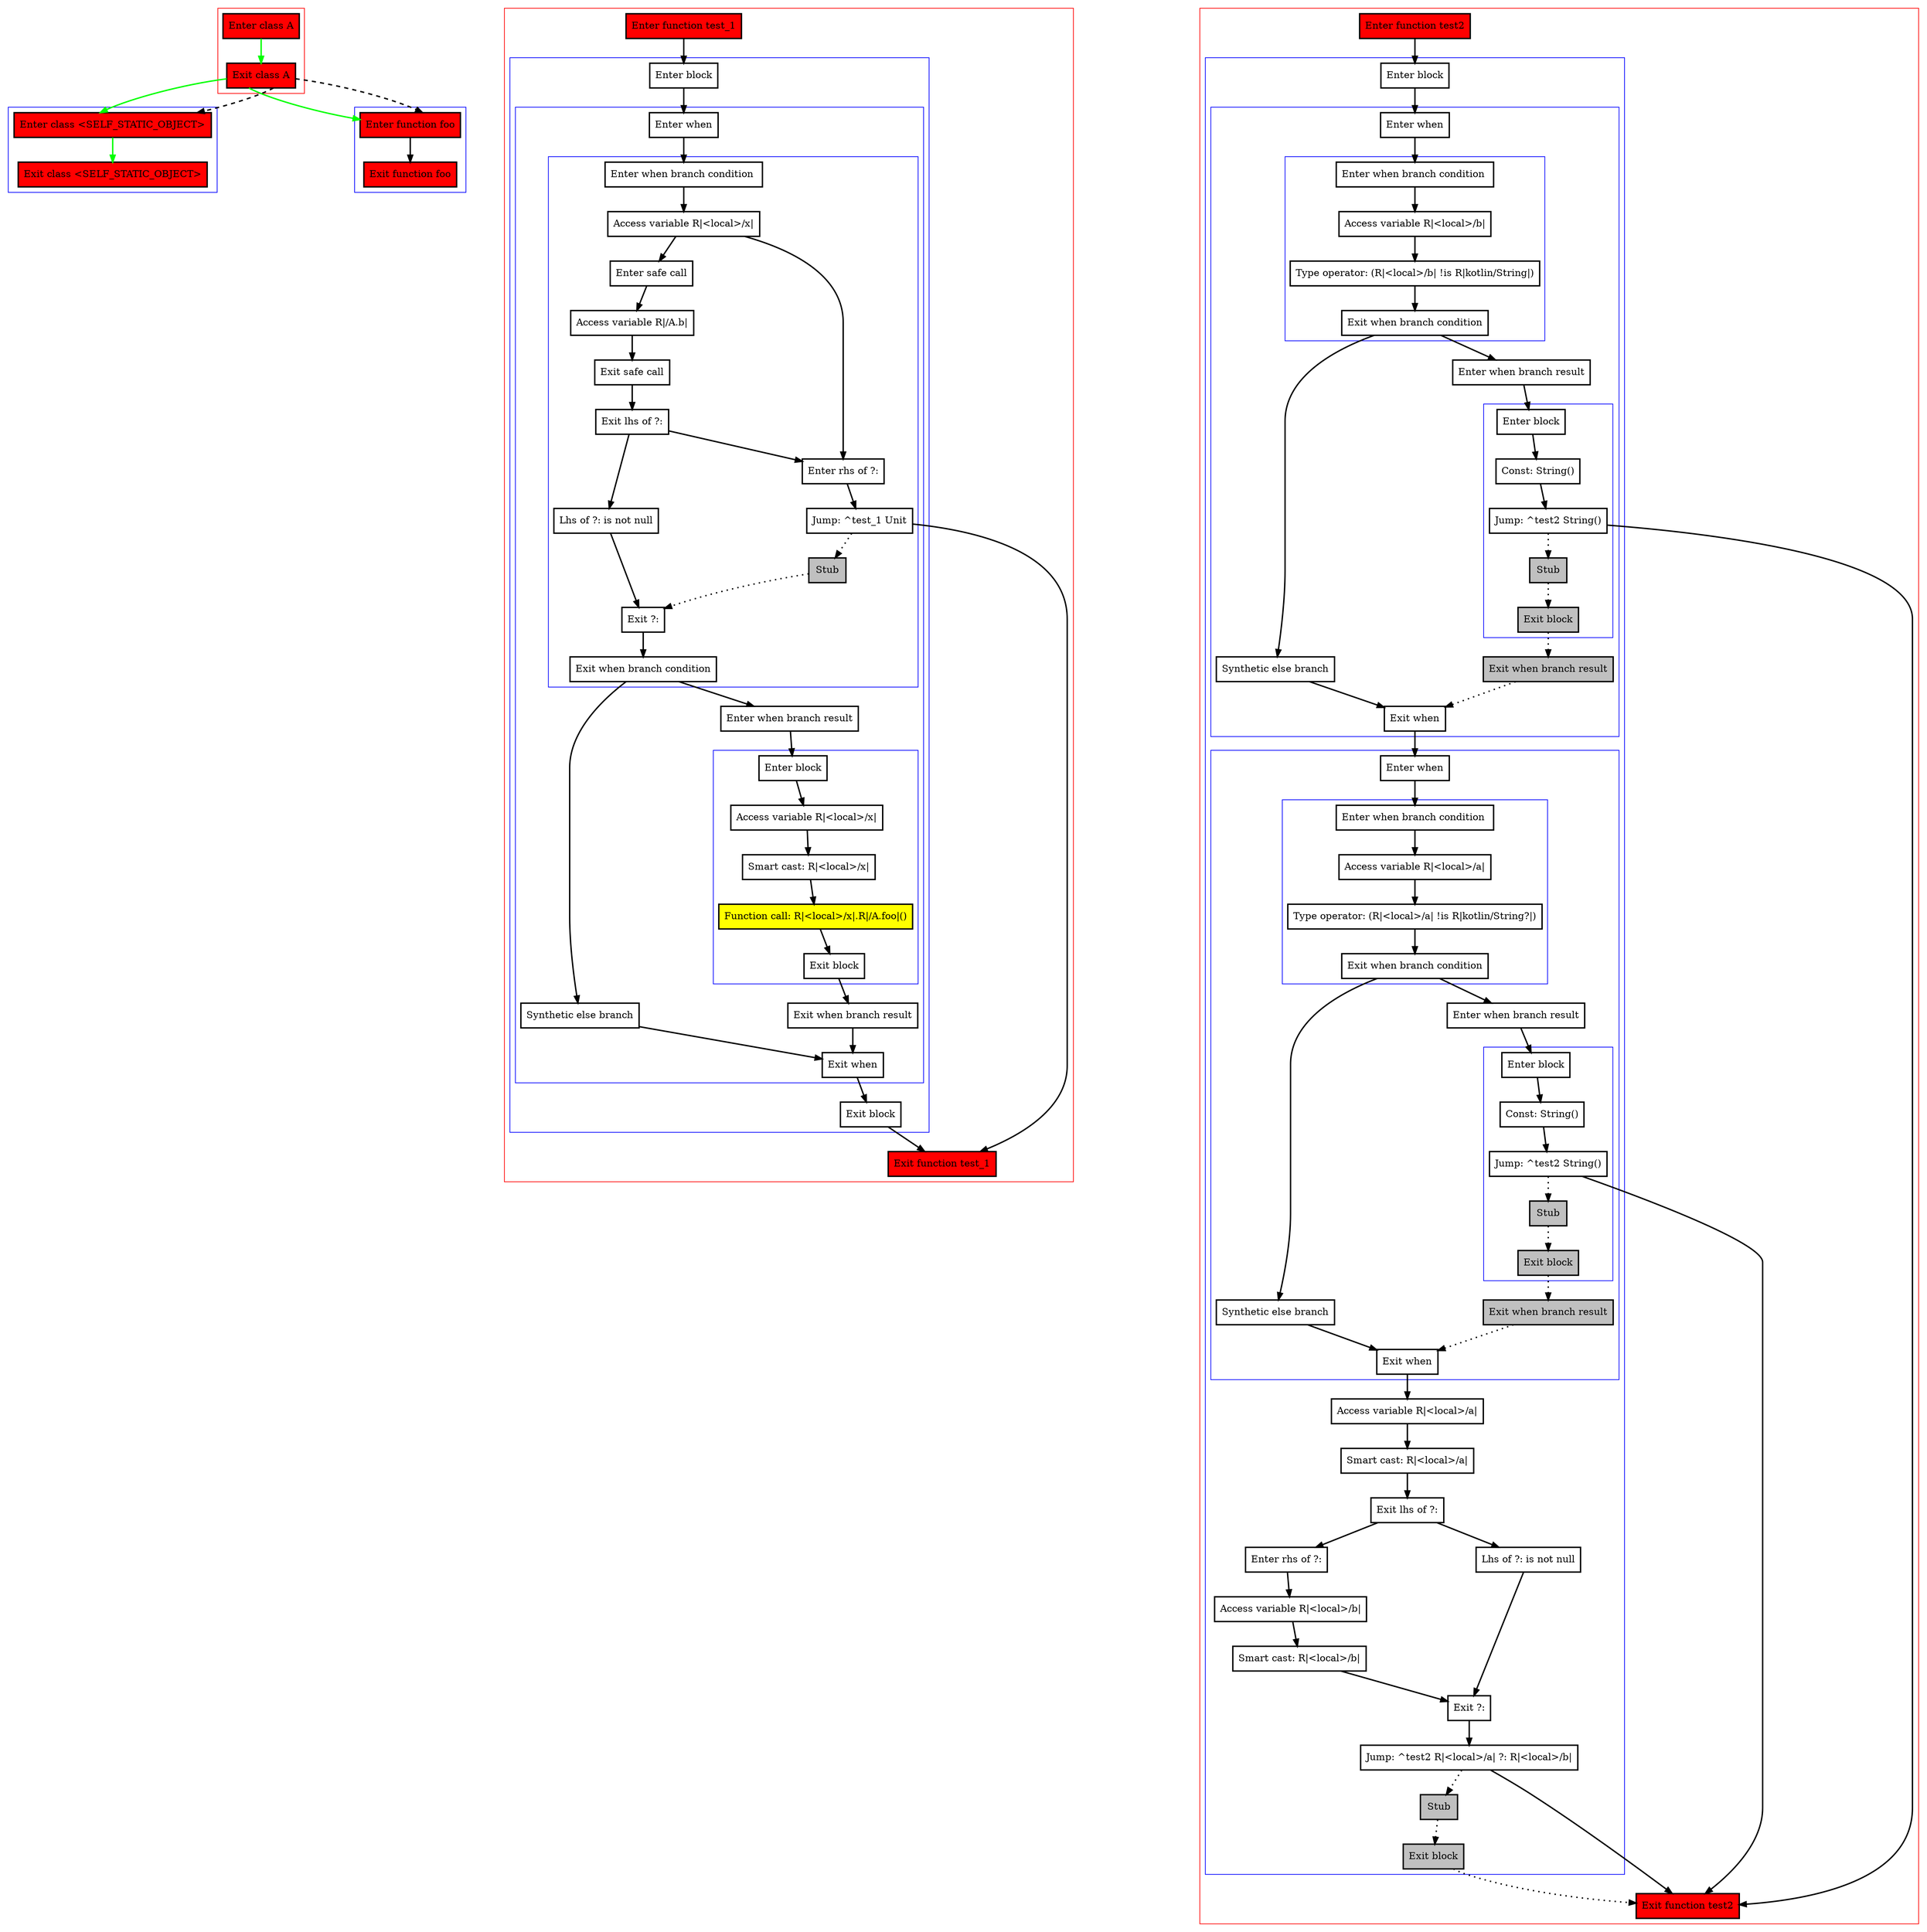 digraph elvis_kt {
    graph [nodesep=3]
    node [shape=box penwidth=2]
    edge [penwidth=2]

    subgraph cluster_0 {
        color=red
        0 [label="Enter class A" style="filled" fillcolor=red];
        1 [label="Exit class A" style="filled" fillcolor=red];
    }
    subgraph cluster_1 {
        color=blue
        2 [label="Enter class <SELF_STATIC_OBJECT>" style="filled" fillcolor=red];
        3 [label="Exit class <SELF_STATIC_OBJECT>" style="filled" fillcolor=red];
    }
    subgraph cluster_2 {
        color=blue
        4 [label="Enter function foo" style="filled" fillcolor=red];
        5 [label="Exit function foo" style="filled" fillcolor=red];
    }
    0 -> {1} [color=green];
    1 -> {2 4} [color=green];
    1 -> {2 4} [style=dashed];
    2 -> {3} [color=green];
    4 -> {5};

    subgraph cluster_3 {
        color=red
        6 [label="Enter function test_1" style="filled" fillcolor=red];
        subgraph cluster_4 {
            color=blue
            7 [label="Enter block"];
            subgraph cluster_5 {
                color=blue
                8 [label="Enter when"];
                subgraph cluster_6 {
                    color=blue
                    9 [label="Enter when branch condition "];
                    10 [label="Access variable R|<local>/x|"];
                    11 [label="Enter safe call"];
                    12 [label="Access variable R|/A.b|"];
                    13 [label="Exit safe call"];
                    14 [label="Exit lhs of ?:"];
                    15 [label="Enter rhs of ?:"];
                    16 [label="Jump: ^test_1 Unit"];
                    17 [label="Stub" style="filled" fillcolor=gray];
                    18 [label="Lhs of ?: is not null"];
                    19 [label="Exit ?:"];
                    20 [label="Exit when branch condition"];
                }
                21 [label="Synthetic else branch"];
                22 [label="Enter when branch result"];
                subgraph cluster_7 {
                    color=blue
                    23 [label="Enter block"];
                    24 [label="Access variable R|<local>/x|"];
                    25 [label="Smart cast: R|<local>/x|"];
                    26 [label="Function call: R|<local>/x|.R|/A.foo|()" style="filled" fillcolor=yellow];
                    27 [label="Exit block"];
                }
                28 [label="Exit when branch result"];
                29 [label="Exit when"];
            }
            30 [label="Exit block"];
        }
        31 [label="Exit function test_1" style="filled" fillcolor=red];
    }
    6 -> {7};
    7 -> {8};
    8 -> {9};
    9 -> {10};
    10 -> {11 15};
    11 -> {12};
    12 -> {13};
    13 -> {14};
    14 -> {15 18};
    15 -> {16};
    16 -> {31};
    16 -> {17} [style=dotted];
    17 -> {19} [style=dotted];
    18 -> {19};
    19 -> {20};
    20 -> {21 22};
    21 -> {29};
    22 -> {23};
    23 -> {24};
    24 -> {25};
    25 -> {26};
    26 -> {27};
    27 -> {28};
    28 -> {29};
    29 -> {30};
    30 -> {31};

    subgraph cluster_8 {
        color=red
        32 [label="Enter function test2" style="filled" fillcolor=red];
        subgraph cluster_9 {
            color=blue
            33 [label="Enter block"];
            subgraph cluster_10 {
                color=blue
                34 [label="Enter when"];
                subgraph cluster_11 {
                    color=blue
                    35 [label="Enter when branch condition "];
                    36 [label="Access variable R|<local>/b|"];
                    37 [label="Type operator: (R|<local>/b| !is R|kotlin/String|)"];
                    38 [label="Exit when branch condition"];
                }
                39 [label="Synthetic else branch"];
                40 [label="Enter when branch result"];
                subgraph cluster_12 {
                    color=blue
                    41 [label="Enter block"];
                    42 [label="Const: String()"];
                    43 [label="Jump: ^test2 String()"];
                    44 [label="Stub" style="filled" fillcolor=gray];
                    45 [label="Exit block" style="filled" fillcolor=gray];
                }
                46 [label="Exit when branch result" style="filled" fillcolor=gray];
                47 [label="Exit when"];
            }
            subgraph cluster_13 {
                color=blue
                48 [label="Enter when"];
                subgraph cluster_14 {
                    color=blue
                    49 [label="Enter when branch condition "];
                    50 [label="Access variable R|<local>/a|"];
                    51 [label="Type operator: (R|<local>/a| !is R|kotlin/String?|)"];
                    52 [label="Exit when branch condition"];
                }
                53 [label="Synthetic else branch"];
                54 [label="Enter when branch result"];
                subgraph cluster_15 {
                    color=blue
                    55 [label="Enter block"];
                    56 [label="Const: String()"];
                    57 [label="Jump: ^test2 String()"];
                    58 [label="Stub" style="filled" fillcolor=gray];
                    59 [label="Exit block" style="filled" fillcolor=gray];
                }
                60 [label="Exit when branch result" style="filled" fillcolor=gray];
                61 [label="Exit when"];
            }
            62 [label="Access variable R|<local>/a|"];
            63 [label="Smart cast: R|<local>/a|"];
            64 [label="Exit lhs of ?:"];
            65 [label="Enter rhs of ?:"];
            66 [label="Access variable R|<local>/b|"];
            67 [label="Smart cast: R|<local>/b|"];
            68 [label="Lhs of ?: is not null"];
            69 [label="Exit ?:"];
            70 [label="Jump: ^test2 R|<local>/a| ?: R|<local>/b|"];
            71 [label="Stub" style="filled" fillcolor=gray];
            72 [label="Exit block" style="filled" fillcolor=gray];
        }
        73 [label="Exit function test2" style="filled" fillcolor=red];
    }
    32 -> {33};
    33 -> {34};
    34 -> {35};
    35 -> {36};
    36 -> {37};
    37 -> {38};
    38 -> {39 40};
    39 -> {47};
    40 -> {41};
    41 -> {42};
    42 -> {43};
    43 -> {73};
    43 -> {44} [style=dotted];
    44 -> {45} [style=dotted];
    45 -> {46} [style=dotted];
    46 -> {47} [style=dotted];
    47 -> {48};
    48 -> {49};
    49 -> {50};
    50 -> {51};
    51 -> {52};
    52 -> {53 54};
    53 -> {61};
    54 -> {55};
    55 -> {56};
    56 -> {57};
    57 -> {73};
    57 -> {58} [style=dotted];
    58 -> {59} [style=dotted];
    59 -> {60} [style=dotted];
    60 -> {61} [style=dotted];
    61 -> {62};
    62 -> {63};
    63 -> {64};
    64 -> {65 68};
    65 -> {66};
    66 -> {67};
    67 -> {69};
    68 -> {69};
    69 -> {70};
    70 -> {73};
    70 -> {71} [style=dotted];
    71 -> {72} [style=dotted];
    72 -> {73} [style=dotted];

}
